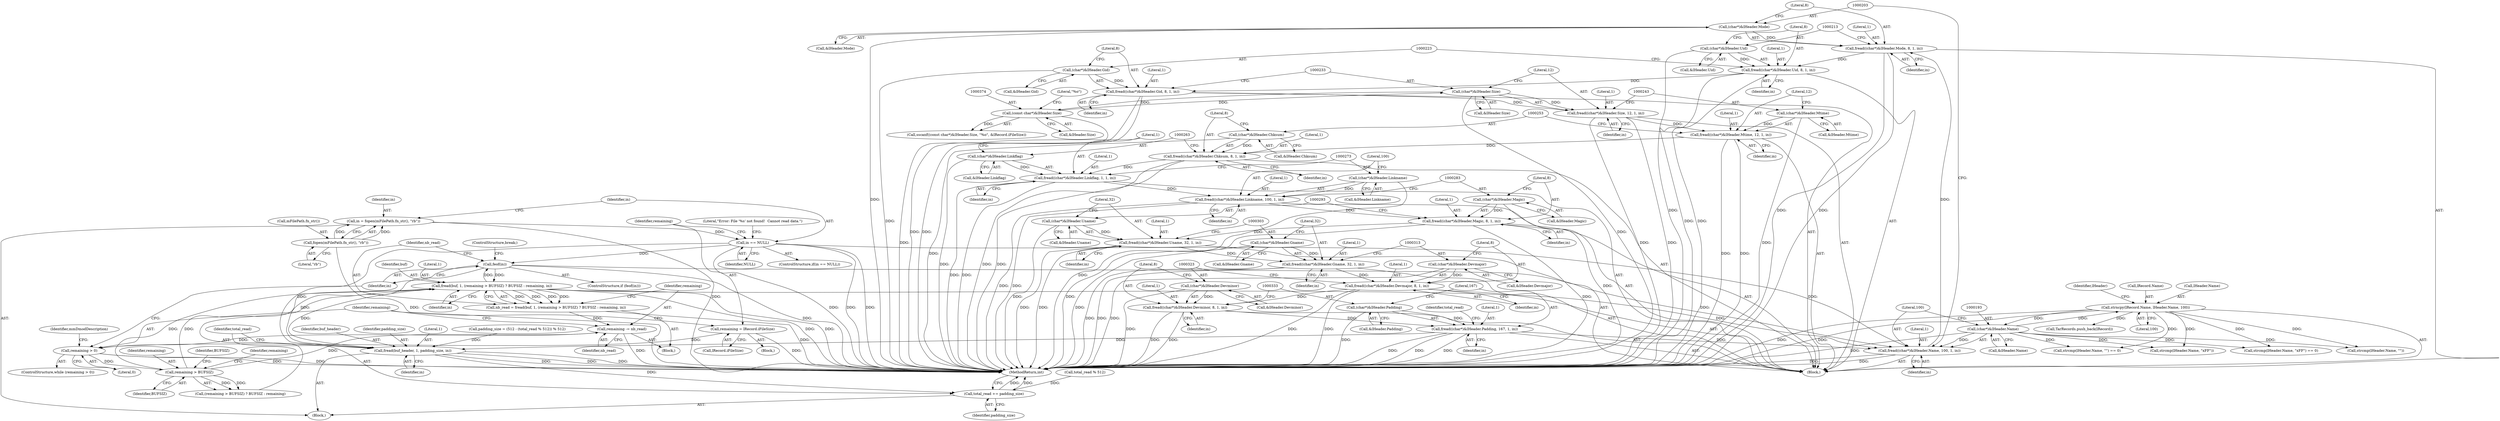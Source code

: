 digraph "0_savannah_40cc957f52e772f45125126439ba9333cf2d2998_0@API" {
"1000201" [label="(Call,fread((char*)&lHeader.Mode, 8, 1, in))"];
"1000202" [label="(Call,(char*)&lHeader.Mode)"];
"1000191" [label="(Call,fread((char*)&lHeader.Name, 100, 1, in))"];
"1000192" [label="(Call,(char*)&lHeader.Name)"];
"1000355" [label="(Call,strncpy(lRecord.Name, lHeader.Name, 100))"];
"1000150" [label="(Call,fread(buf, 1, (remaining > BUFSIZ) ? BUFSIZ : remaining, in))"];
"1000154" [label="(Call,remaining > BUFSIZ)"];
"1000139" [label="(Call,remaining > 0)"];
"1000132" [label="(Call,remaining = lRecord.iFileSize)"];
"1000160" [label="(Call,remaining -= nb_read)"];
"1000148" [label="(Call,nb_read = fread(buf, 1, (remaining > BUFSIZ) ? BUFSIZ : remaining, in))"];
"1000144" [label="(Call,feof(in))"];
"1000119" [label="(Call,in == NULL)"];
"1000113" [label="(Call,in = fopen(mFilePath.fn_str(), \"rb\"))"];
"1000115" [label="(Call,fopen(mFilePath.fn_str(), \"rb\"))"];
"1000331" [label="(Call,fread((char*)&lHeader.Padding, 167, 1, in))"];
"1000332" [label="(Call,(char*)&lHeader.Padding)"];
"1000321" [label="(Call,fread((char*)&lHeader.Devminor, 8, 1, in))"];
"1000322" [label="(Call,(char*)&lHeader.Devminor)"];
"1000311" [label="(Call,fread((char*)&lHeader.Devmajor, 8, 1, in))"];
"1000312" [label="(Call,(char*)&lHeader.Devmajor)"];
"1000301" [label="(Call,fread((char*)&lHeader.Gname, 32, 1, in))"];
"1000302" [label="(Call,(char*)&lHeader.Gname)"];
"1000291" [label="(Call,fread((char*)&lHeader.Uname, 32, 1, in))"];
"1000292" [label="(Call,(char*)&lHeader.Uname)"];
"1000281" [label="(Call,fread((char*)&lHeader.Magic, 8, 1, in))"];
"1000282" [label="(Call,(char*)&lHeader.Magic)"];
"1000271" [label="(Call,fread((char*)&lHeader.Linkname, 100, 1, in))"];
"1000272" [label="(Call,(char*)&lHeader.Linkname)"];
"1000261" [label="(Call,fread((char*)&lHeader.Linkflag, 1, 1, in))"];
"1000262" [label="(Call,(char*)&lHeader.Linkflag)"];
"1000251" [label="(Call,fread((char*)&lHeader.Chksum, 8, 1, in))"];
"1000252" [label="(Call,(char*)&lHeader.Chksum)"];
"1000241" [label="(Call,fread((char*)&lHeader.Mtime, 12, 1, in))"];
"1000242" [label="(Call,(char*)&lHeader.Mtime)"];
"1000231" [label="(Call,fread((char*)&lHeader.Size, 12, 1, in))"];
"1000232" [label="(Call,(char*)&lHeader.Size)"];
"1000373" [label="(Call,(const char*)&lHeader.Size)"];
"1000221" [label="(Call,fread((char*)&lHeader.Gid, 8, 1, in))"];
"1000222" [label="(Call,(char*)&lHeader.Gid)"];
"1000211" [label="(Call,fread((char*)&lHeader.Uid, 8, 1, in))"];
"1000212" [label="(Call,(char*)&lHeader.Uid)"];
"1000201" [label="(Call,fread((char*)&lHeader.Mode, 8, 1, in))"];
"1000456" [label="(Call,fread(buf_header, 1, padding_size, in))"];
"1000461" [label="(Call,total_read += padding_size)"];
"1000157" [label="(Identifier,BUFSIZ)"];
"1000298" [label="(Literal,32)"];
"1000362" [label="(Literal,100)"];
"1000221" [label="(Call,fread((char*)&lHeader.Gid, 8, 1, in))"];
"1000148" [label="(Call,nb_read = fread(buf, 1, (remaining > BUFSIZ) ? BUFSIZ : remaining, in))"];
"1000239" [label="(Literal,1)"];
"1000133" [label="(Identifier,remaining)"];
"1000165" [label="(Identifier,mmDmodDescription)"];
"1000340" [label="(Identifier,in)"];
"1000116" [label="(Call,mFilePath.fn_str())"];
"1000309" [label="(Literal,1)"];
"1000272" [label="(Call,(char*)&lHeader.Linkname)"];
"1000230" [label="(Identifier,in)"];
"1000322" [label="(Call,(char*)&lHeader.Devminor)"];
"1000209" [label="(Literal,1)"];
"1000339" [label="(Literal,1)"];
"1000320" [label="(Identifier,in)"];
"1000194" [label="(Call,&lHeader.Name)"];
"1000208" [label="(Literal,8)"];
"1000462" [label="(Identifier,total_read)"];
"1000150" [label="(Call,fread(buf, 1, (remaining > BUFSIZ) ? BUFSIZ : remaining, in))"];
"1000118" [label="(ControlStructure,if(in == NULL))"];
"1000459" [label="(Identifier,padding_size)"];
"1000139" [label="(Call,remaining > 0)"];
"1000218" [label="(Literal,8)"];
"1000162" [label="(Identifier,nb_read)"];
"1000138" [label="(ControlStructure,while (remaining > 0))"];
"1000456" [label="(Call,fread(buf_header, 1, padding_size, in))"];
"1000452" [label="(Call,total_read % 512)"];
"1000294" [label="(Call,&lHeader.Uname)"];
"1000321" [label="(Call,fread((char*)&lHeader.Devminor, 8, 1, in))"];
"1000284" [label="(Call,&lHeader.Magic)"];
"1000232" [label="(Call,(char*)&lHeader.Size)"];
"1000160" [label="(Call,remaining -= nb_read)"];
"1000390" [label="(Call,strcmp(lHeader.Name, \"\") == 0)"];
"1000461" [label="(Call,total_read += padding_size)"];
"1000338" [label="(Literal,167)"];
"1000260" [label="(Identifier,in)"];
"1000125" [label="(Literal,\"Error: File '%s' not found!  Cannot read data.\")"];
"1000104" [label="(Block,)"];
"1000204" [label="(Call,&lHeader.Mode)"];
"1000262" [label="(Call,(char*)&lHeader.Linkflag)"];
"1000161" [label="(Identifier,remaining)"];
"1000261" [label="(Call,fread((char*)&lHeader.Linkflag, 1, 1, in))"];
"1000191" [label="(Call,fread((char*)&lHeader.Name, 100, 1, in))"];
"1000212" [label="(Call,(char*)&lHeader.Uid)"];
"1000281" [label="(Call,fread((char*)&lHeader.Magic, 8, 1, in))"];
"1000365" [label="(Call,strcmp(lHeader.Name, \"\xFF\"))"];
"1000318" [label="(Literal,8)"];
"1000282" [label="(Call,(char*)&lHeader.Magic)"];
"1000156" [label="(Identifier,BUFSIZ)"];
"1000359" [label="(Call,lHeader.Name)"];
"1000375" [label="(Call,&lHeader.Size)"];
"1000334" [label="(Call,&lHeader.Padding)"];
"1000192" [label="(Call,(char*)&lHeader.Name)"];
"1000251" [label="(Call,fread((char*)&lHeader.Chksum, 8, 1, in))"];
"1000444" [label="(Call,TarRecords.push_back(lRecord))"];
"1000364" [label="(Call,strcmp(lHeader.Name, \"\xFF\") == 0)"];
"1000140" [label="(Identifier,remaining)"];
"1000158" [label="(Identifier,remaining)"];
"1000264" [label="(Call,&lHeader.Linkflag)"];
"1000141" [label="(Literal,0)"];
"1000379" [label="(Literal,\"%o\")"];
"1000460" [label="(Identifier,in)"];
"1000242" [label="(Call,(char*)&lHeader.Mtime)"];
"1000373" [label="(Call,(const char*)&lHeader.Size)"];
"1000202" [label="(Call,(char*)&lHeader.Mode)"];
"1000153" [label="(Call,(remaining > BUFSIZ) ? BUFSIZ : remaining)"];
"1000155" [label="(Identifier,remaining)"];
"1000149" [label="(Identifier,nb_read)"];
"1000249" [label="(Literal,1)"];
"1000210" [label="(Identifier,in)"];
"1000330" [label="(Identifier,in)"];
"1000154" [label="(Call,remaining > BUFSIZ)"];
"1000130" [label="(Block,)"];
"1000288" [label="(Literal,8)"];
"1000278" [label="(Literal,100)"];
"1000258" [label="(Literal,8)"];
"1000270" [label="(Identifier,in)"];
"1000201" [label="(Call,fread((char*)&lHeader.Mode, 8, 1, in))"];
"1000114" [label="(Identifier,in)"];
"1000134" [label="(Call,lRecord.iFileSize)"];
"1000143" [label="(ControlStructure,if (feof(in)))"];
"1000151" [label="(Identifier,buf)"];
"1000146" [label="(ControlStructure,break;)"];
"1000268" [label="(Literal,1)"];
"1000214" [label="(Call,&lHeader.Uid)"];
"1000228" [label="(Literal,8)"];
"1000113" [label="(Call,in = fopen(mFilePath.fn_str(), \"rb\"))"];
"1000219" [label="(Literal,1)"];
"1000117" [label="(Literal,\"rb\")"];
"1000312" [label="(Call,(char*)&lHeader.Devmajor)"];
"1000290" [label="(Identifier,in)"];
"1000332" [label="(Call,(char*)&lHeader.Padding)"];
"1000252" [label="(Call,(char*)&lHeader.Chksum)"];
"1000229" [label="(Literal,1)"];
"1000240" [label="(Identifier,in)"];
"1000311" [label="(Call,fread((char*)&lHeader.Devmajor, 8, 1, in))"];
"1000314" [label="(Call,&lHeader.Devmajor)"];
"1000391" [label="(Call,strcmp(lHeader.Name, \"\"))"];
"1000120" [label="(Identifier,in)"];
"1000248" [label="(Literal,12)"];
"1000115" [label="(Call,fopen(mFilePath.fn_str(), \"rb\"))"];
"1000142" [label="(Block,)"];
"1000198" [label="(Literal,100)"];
"1000231" [label="(Call,fread((char*)&lHeader.Size, 12, 1, in))"];
"1000159" [label="(Identifier,in)"];
"1000152" [label="(Literal,1)"];
"1000301" [label="(Call,fread((char*)&lHeader.Gname, 32, 1, in))"];
"1000302" [label="(Call,(char*)&lHeader.Gname)"];
"1000458" [label="(Literal,1)"];
"1000463" [label="(Identifier,padding_size)"];
"1000259" [label="(Literal,1)"];
"1000238" [label="(Literal,12)"];
"1000328" [label="(Literal,8)"];
"1000342" [label="(Identifier,total_read)"];
"1000372" [label="(Call,sscanf((const char*)&lHeader.Size, \"%o\", &lRecord.iFileSize))"];
"1000121" [label="(Identifier,NULL)"];
"1000119" [label="(Call,in == NULL)"];
"1000280" [label="(Identifier,in)"];
"1000447" [label="(Call,padding_size = (512 - (total_read % 512)) % 512)"];
"1000300" [label="(Identifier,in)"];
"1000299" [label="(Literal,1)"];
"1000211" [label="(Call,fread((char*)&lHeader.Uid, 8, 1, in))"];
"1000241" [label="(Call,fread((char*)&lHeader.Mtime, 12, 1, in))"];
"1000271" [label="(Call,fread((char*)&lHeader.Linkname, 100, 1, in))"];
"1000292" [label="(Call,(char*)&lHeader.Uname)"];
"1000329" [label="(Literal,1)"];
"1000279" [label="(Literal,1)"];
"1000224" [label="(Call,&lHeader.Gid)"];
"1000355" [label="(Call,strncpy(lRecord.Name, lHeader.Name, 100))"];
"1000274" [label="(Call,&lHeader.Linkname)"];
"1000367" [label="(Identifier,lHeader)"];
"1000304" [label="(Call,&lHeader.Gname)"];
"1000145" [label="(Identifier,in)"];
"1000178" [label="(Block,)"];
"1000132" [label="(Call,remaining = lRecord.iFileSize)"];
"1000199" [label="(Literal,1)"];
"1000289" [label="(Literal,1)"];
"1000356" [label="(Call,lRecord.Name)"];
"1000144" [label="(Call,feof(in))"];
"1000464" [label="(MethodReturn,int)"];
"1000234" [label="(Call,&lHeader.Size)"];
"1000200" [label="(Identifier,in)"];
"1000220" [label="(Identifier,in)"];
"1000310" [label="(Identifier,in)"];
"1000291" [label="(Call,fread((char*)&lHeader.Uname, 32, 1, in))"];
"1000331" [label="(Call,fread((char*)&lHeader.Padding, 167, 1, in))"];
"1000244" [label="(Call,&lHeader.Mtime)"];
"1000222" [label="(Call,(char*)&lHeader.Gid)"];
"1000250" [label="(Identifier,in)"];
"1000269" [label="(Literal,1)"];
"1000319" [label="(Literal,1)"];
"1000254" [label="(Call,&lHeader.Chksum)"];
"1000324" [label="(Call,&lHeader.Devminor)"];
"1000308" [label="(Literal,32)"];
"1000457" [label="(Identifier,buf_header)"];
"1000201" -> "1000178"  [label="AST: "];
"1000201" -> "1000210"  [label="CFG: "];
"1000202" -> "1000201"  [label="AST: "];
"1000208" -> "1000201"  [label="AST: "];
"1000209" -> "1000201"  [label="AST: "];
"1000210" -> "1000201"  [label="AST: "];
"1000213" -> "1000201"  [label="CFG: "];
"1000201" -> "1000464"  [label="DDG: "];
"1000201" -> "1000464"  [label="DDG: "];
"1000202" -> "1000201"  [label="DDG: "];
"1000191" -> "1000201"  [label="DDG: "];
"1000201" -> "1000211"  [label="DDG: "];
"1000202" -> "1000204"  [label="CFG: "];
"1000203" -> "1000202"  [label="AST: "];
"1000204" -> "1000202"  [label="AST: "];
"1000208" -> "1000202"  [label="CFG: "];
"1000202" -> "1000464"  [label="DDG: "];
"1000191" -> "1000178"  [label="AST: "];
"1000191" -> "1000200"  [label="CFG: "];
"1000192" -> "1000191"  [label="AST: "];
"1000198" -> "1000191"  [label="AST: "];
"1000199" -> "1000191"  [label="AST: "];
"1000200" -> "1000191"  [label="AST: "];
"1000203" -> "1000191"  [label="CFG: "];
"1000191" -> "1000464"  [label="DDG: "];
"1000191" -> "1000464"  [label="DDG: "];
"1000192" -> "1000191"  [label="DDG: "];
"1000150" -> "1000191"  [label="DDG: "];
"1000144" -> "1000191"  [label="DDG: "];
"1000331" -> "1000191"  [label="DDG: "];
"1000119" -> "1000191"  [label="DDG: "];
"1000192" -> "1000194"  [label="CFG: "];
"1000193" -> "1000192"  [label="AST: "];
"1000194" -> "1000192"  [label="AST: "];
"1000198" -> "1000192"  [label="CFG: "];
"1000192" -> "1000464"  [label="DDG: "];
"1000355" -> "1000192"  [label="DDG: "];
"1000192" -> "1000355"  [label="DDG: "];
"1000192" -> "1000364"  [label="DDG: "];
"1000192" -> "1000365"  [label="DDG: "];
"1000192" -> "1000390"  [label="DDG: "];
"1000192" -> "1000391"  [label="DDG: "];
"1000355" -> "1000178"  [label="AST: "];
"1000355" -> "1000362"  [label="CFG: "];
"1000356" -> "1000355"  [label="AST: "];
"1000359" -> "1000355"  [label="AST: "];
"1000362" -> "1000355"  [label="AST: "];
"1000367" -> "1000355"  [label="CFG: "];
"1000355" -> "1000464"  [label="DDG: "];
"1000355" -> "1000464"  [label="DDG: "];
"1000355" -> "1000364"  [label="DDG: "];
"1000355" -> "1000365"  [label="DDG: "];
"1000355" -> "1000390"  [label="DDG: "];
"1000355" -> "1000391"  [label="DDG: "];
"1000355" -> "1000444"  [label="DDG: "];
"1000150" -> "1000148"  [label="AST: "];
"1000150" -> "1000159"  [label="CFG: "];
"1000151" -> "1000150"  [label="AST: "];
"1000152" -> "1000150"  [label="AST: "];
"1000153" -> "1000150"  [label="AST: "];
"1000159" -> "1000150"  [label="AST: "];
"1000148" -> "1000150"  [label="CFG: "];
"1000150" -> "1000464"  [label="DDG: "];
"1000150" -> "1000464"  [label="DDG: "];
"1000150" -> "1000144"  [label="DDG: "];
"1000150" -> "1000148"  [label="DDG: "];
"1000150" -> "1000148"  [label="DDG: "];
"1000150" -> "1000148"  [label="DDG: "];
"1000150" -> "1000148"  [label="DDG: "];
"1000154" -> "1000150"  [label="DDG: "];
"1000154" -> "1000150"  [label="DDG: "];
"1000144" -> "1000150"  [label="DDG: "];
"1000150" -> "1000456"  [label="DDG: "];
"1000154" -> "1000153"  [label="AST: "];
"1000154" -> "1000156"  [label="CFG: "];
"1000155" -> "1000154"  [label="AST: "];
"1000156" -> "1000154"  [label="AST: "];
"1000157" -> "1000154"  [label="CFG: "];
"1000158" -> "1000154"  [label="CFG: "];
"1000139" -> "1000154"  [label="DDG: "];
"1000154" -> "1000153"  [label="DDG: "];
"1000154" -> "1000153"  [label="DDG: "];
"1000154" -> "1000160"  [label="DDG: "];
"1000139" -> "1000138"  [label="AST: "];
"1000139" -> "1000141"  [label="CFG: "];
"1000140" -> "1000139"  [label="AST: "];
"1000141" -> "1000139"  [label="AST: "];
"1000145" -> "1000139"  [label="CFG: "];
"1000165" -> "1000139"  [label="CFG: "];
"1000139" -> "1000464"  [label="DDG: "];
"1000139" -> "1000464"  [label="DDG: "];
"1000132" -> "1000139"  [label="DDG: "];
"1000160" -> "1000139"  [label="DDG: "];
"1000132" -> "1000130"  [label="AST: "];
"1000132" -> "1000134"  [label="CFG: "];
"1000133" -> "1000132"  [label="AST: "];
"1000134" -> "1000132"  [label="AST: "];
"1000140" -> "1000132"  [label="CFG: "];
"1000132" -> "1000464"  [label="DDG: "];
"1000160" -> "1000142"  [label="AST: "];
"1000160" -> "1000162"  [label="CFG: "];
"1000161" -> "1000160"  [label="AST: "];
"1000162" -> "1000160"  [label="AST: "];
"1000140" -> "1000160"  [label="CFG: "];
"1000160" -> "1000464"  [label="DDG: "];
"1000148" -> "1000160"  [label="DDG: "];
"1000148" -> "1000142"  [label="AST: "];
"1000149" -> "1000148"  [label="AST: "];
"1000161" -> "1000148"  [label="CFG: "];
"1000148" -> "1000464"  [label="DDG: "];
"1000144" -> "1000143"  [label="AST: "];
"1000144" -> "1000145"  [label="CFG: "];
"1000145" -> "1000144"  [label="AST: "];
"1000146" -> "1000144"  [label="CFG: "];
"1000149" -> "1000144"  [label="CFG: "];
"1000144" -> "1000464"  [label="DDG: "];
"1000119" -> "1000144"  [label="DDG: "];
"1000144" -> "1000456"  [label="DDG: "];
"1000119" -> "1000118"  [label="AST: "];
"1000119" -> "1000121"  [label="CFG: "];
"1000120" -> "1000119"  [label="AST: "];
"1000121" -> "1000119"  [label="AST: "];
"1000125" -> "1000119"  [label="CFG: "];
"1000133" -> "1000119"  [label="CFG: "];
"1000119" -> "1000464"  [label="DDG: "];
"1000119" -> "1000464"  [label="DDG: "];
"1000119" -> "1000464"  [label="DDG: "];
"1000113" -> "1000119"  [label="DDG: "];
"1000119" -> "1000456"  [label="DDG: "];
"1000113" -> "1000104"  [label="AST: "];
"1000113" -> "1000115"  [label="CFG: "];
"1000114" -> "1000113"  [label="AST: "];
"1000115" -> "1000113"  [label="AST: "];
"1000120" -> "1000113"  [label="CFG: "];
"1000113" -> "1000464"  [label="DDG: "];
"1000115" -> "1000113"  [label="DDG: "];
"1000115" -> "1000113"  [label="DDG: "];
"1000115" -> "1000117"  [label="CFG: "];
"1000116" -> "1000115"  [label="AST: "];
"1000117" -> "1000115"  [label="AST: "];
"1000115" -> "1000464"  [label="DDG: "];
"1000331" -> "1000178"  [label="AST: "];
"1000331" -> "1000340"  [label="CFG: "];
"1000332" -> "1000331"  [label="AST: "];
"1000338" -> "1000331"  [label="AST: "];
"1000339" -> "1000331"  [label="AST: "];
"1000340" -> "1000331"  [label="AST: "];
"1000342" -> "1000331"  [label="CFG: "];
"1000331" -> "1000464"  [label="DDG: "];
"1000331" -> "1000464"  [label="DDG: "];
"1000331" -> "1000464"  [label="DDG: "];
"1000332" -> "1000331"  [label="DDG: "];
"1000321" -> "1000331"  [label="DDG: "];
"1000331" -> "1000456"  [label="DDG: "];
"1000332" -> "1000334"  [label="CFG: "];
"1000333" -> "1000332"  [label="AST: "];
"1000334" -> "1000332"  [label="AST: "];
"1000338" -> "1000332"  [label="CFG: "];
"1000332" -> "1000464"  [label="DDG: "];
"1000321" -> "1000178"  [label="AST: "];
"1000321" -> "1000330"  [label="CFG: "];
"1000322" -> "1000321"  [label="AST: "];
"1000328" -> "1000321"  [label="AST: "];
"1000329" -> "1000321"  [label="AST: "];
"1000330" -> "1000321"  [label="AST: "];
"1000333" -> "1000321"  [label="CFG: "];
"1000321" -> "1000464"  [label="DDG: "];
"1000321" -> "1000464"  [label="DDG: "];
"1000322" -> "1000321"  [label="DDG: "];
"1000311" -> "1000321"  [label="DDG: "];
"1000322" -> "1000324"  [label="CFG: "];
"1000323" -> "1000322"  [label="AST: "];
"1000324" -> "1000322"  [label="AST: "];
"1000328" -> "1000322"  [label="CFG: "];
"1000322" -> "1000464"  [label="DDG: "];
"1000311" -> "1000178"  [label="AST: "];
"1000311" -> "1000320"  [label="CFG: "];
"1000312" -> "1000311"  [label="AST: "];
"1000318" -> "1000311"  [label="AST: "];
"1000319" -> "1000311"  [label="AST: "];
"1000320" -> "1000311"  [label="AST: "];
"1000323" -> "1000311"  [label="CFG: "];
"1000311" -> "1000464"  [label="DDG: "];
"1000311" -> "1000464"  [label="DDG: "];
"1000312" -> "1000311"  [label="DDG: "];
"1000301" -> "1000311"  [label="DDG: "];
"1000312" -> "1000314"  [label="CFG: "];
"1000313" -> "1000312"  [label="AST: "];
"1000314" -> "1000312"  [label="AST: "];
"1000318" -> "1000312"  [label="CFG: "];
"1000312" -> "1000464"  [label="DDG: "];
"1000301" -> "1000178"  [label="AST: "];
"1000301" -> "1000310"  [label="CFG: "];
"1000302" -> "1000301"  [label="AST: "];
"1000308" -> "1000301"  [label="AST: "];
"1000309" -> "1000301"  [label="AST: "];
"1000310" -> "1000301"  [label="AST: "];
"1000313" -> "1000301"  [label="CFG: "];
"1000301" -> "1000464"  [label="DDG: "];
"1000301" -> "1000464"  [label="DDG: "];
"1000302" -> "1000301"  [label="DDG: "];
"1000291" -> "1000301"  [label="DDG: "];
"1000302" -> "1000304"  [label="CFG: "];
"1000303" -> "1000302"  [label="AST: "];
"1000304" -> "1000302"  [label="AST: "];
"1000308" -> "1000302"  [label="CFG: "];
"1000302" -> "1000464"  [label="DDG: "];
"1000291" -> "1000178"  [label="AST: "];
"1000291" -> "1000300"  [label="CFG: "];
"1000292" -> "1000291"  [label="AST: "];
"1000298" -> "1000291"  [label="AST: "];
"1000299" -> "1000291"  [label="AST: "];
"1000300" -> "1000291"  [label="AST: "];
"1000303" -> "1000291"  [label="CFG: "];
"1000291" -> "1000464"  [label="DDG: "];
"1000291" -> "1000464"  [label="DDG: "];
"1000292" -> "1000291"  [label="DDG: "];
"1000281" -> "1000291"  [label="DDG: "];
"1000292" -> "1000294"  [label="CFG: "];
"1000293" -> "1000292"  [label="AST: "];
"1000294" -> "1000292"  [label="AST: "];
"1000298" -> "1000292"  [label="CFG: "];
"1000292" -> "1000464"  [label="DDG: "];
"1000281" -> "1000178"  [label="AST: "];
"1000281" -> "1000290"  [label="CFG: "];
"1000282" -> "1000281"  [label="AST: "];
"1000288" -> "1000281"  [label="AST: "];
"1000289" -> "1000281"  [label="AST: "];
"1000290" -> "1000281"  [label="AST: "];
"1000293" -> "1000281"  [label="CFG: "];
"1000281" -> "1000464"  [label="DDG: "];
"1000281" -> "1000464"  [label="DDG: "];
"1000282" -> "1000281"  [label="DDG: "];
"1000271" -> "1000281"  [label="DDG: "];
"1000282" -> "1000284"  [label="CFG: "];
"1000283" -> "1000282"  [label="AST: "];
"1000284" -> "1000282"  [label="AST: "];
"1000288" -> "1000282"  [label="CFG: "];
"1000282" -> "1000464"  [label="DDG: "];
"1000271" -> "1000178"  [label="AST: "];
"1000271" -> "1000280"  [label="CFG: "];
"1000272" -> "1000271"  [label="AST: "];
"1000278" -> "1000271"  [label="AST: "];
"1000279" -> "1000271"  [label="AST: "];
"1000280" -> "1000271"  [label="AST: "];
"1000283" -> "1000271"  [label="CFG: "];
"1000271" -> "1000464"  [label="DDG: "];
"1000271" -> "1000464"  [label="DDG: "];
"1000272" -> "1000271"  [label="DDG: "];
"1000261" -> "1000271"  [label="DDG: "];
"1000272" -> "1000274"  [label="CFG: "];
"1000273" -> "1000272"  [label="AST: "];
"1000274" -> "1000272"  [label="AST: "];
"1000278" -> "1000272"  [label="CFG: "];
"1000272" -> "1000464"  [label="DDG: "];
"1000261" -> "1000178"  [label="AST: "];
"1000261" -> "1000270"  [label="CFG: "];
"1000262" -> "1000261"  [label="AST: "];
"1000268" -> "1000261"  [label="AST: "];
"1000269" -> "1000261"  [label="AST: "];
"1000270" -> "1000261"  [label="AST: "];
"1000273" -> "1000261"  [label="CFG: "];
"1000261" -> "1000464"  [label="DDG: "];
"1000261" -> "1000464"  [label="DDG: "];
"1000262" -> "1000261"  [label="DDG: "];
"1000251" -> "1000261"  [label="DDG: "];
"1000262" -> "1000264"  [label="CFG: "];
"1000263" -> "1000262"  [label="AST: "];
"1000264" -> "1000262"  [label="AST: "];
"1000268" -> "1000262"  [label="CFG: "];
"1000262" -> "1000464"  [label="DDG: "];
"1000251" -> "1000178"  [label="AST: "];
"1000251" -> "1000260"  [label="CFG: "];
"1000252" -> "1000251"  [label="AST: "];
"1000258" -> "1000251"  [label="AST: "];
"1000259" -> "1000251"  [label="AST: "];
"1000260" -> "1000251"  [label="AST: "];
"1000263" -> "1000251"  [label="CFG: "];
"1000251" -> "1000464"  [label="DDG: "];
"1000251" -> "1000464"  [label="DDG: "];
"1000252" -> "1000251"  [label="DDG: "];
"1000241" -> "1000251"  [label="DDG: "];
"1000252" -> "1000254"  [label="CFG: "];
"1000253" -> "1000252"  [label="AST: "];
"1000254" -> "1000252"  [label="AST: "];
"1000258" -> "1000252"  [label="CFG: "];
"1000252" -> "1000464"  [label="DDG: "];
"1000241" -> "1000178"  [label="AST: "];
"1000241" -> "1000250"  [label="CFG: "];
"1000242" -> "1000241"  [label="AST: "];
"1000248" -> "1000241"  [label="AST: "];
"1000249" -> "1000241"  [label="AST: "];
"1000250" -> "1000241"  [label="AST: "];
"1000253" -> "1000241"  [label="CFG: "];
"1000241" -> "1000464"  [label="DDG: "];
"1000241" -> "1000464"  [label="DDG: "];
"1000242" -> "1000241"  [label="DDG: "];
"1000231" -> "1000241"  [label="DDG: "];
"1000242" -> "1000244"  [label="CFG: "];
"1000243" -> "1000242"  [label="AST: "];
"1000244" -> "1000242"  [label="AST: "];
"1000248" -> "1000242"  [label="CFG: "];
"1000242" -> "1000464"  [label="DDG: "];
"1000231" -> "1000178"  [label="AST: "];
"1000231" -> "1000240"  [label="CFG: "];
"1000232" -> "1000231"  [label="AST: "];
"1000238" -> "1000231"  [label="AST: "];
"1000239" -> "1000231"  [label="AST: "];
"1000240" -> "1000231"  [label="AST: "];
"1000243" -> "1000231"  [label="CFG: "];
"1000231" -> "1000464"  [label="DDG: "];
"1000231" -> "1000464"  [label="DDG: "];
"1000232" -> "1000231"  [label="DDG: "];
"1000221" -> "1000231"  [label="DDG: "];
"1000232" -> "1000234"  [label="CFG: "];
"1000233" -> "1000232"  [label="AST: "];
"1000234" -> "1000232"  [label="AST: "];
"1000238" -> "1000232"  [label="CFG: "];
"1000232" -> "1000464"  [label="DDG: "];
"1000373" -> "1000232"  [label="DDG: "];
"1000232" -> "1000373"  [label="DDG: "];
"1000373" -> "1000372"  [label="AST: "];
"1000373" -> "1000375"  [label="CFG: "];
"1000374" -> "1000373"  [label="AST: "];
"1000375" -> "1000373"  [label="AST: "];
"1000379" -> "1000373"  [label="CFG: "];
"1000373" -> "1000464"  [label="DDG: "];
"1000373" -> "1000372"  [label="DDG: "];
"1000221" -> "1000178"  [label="AST: "];
"1000221" -> "1000230"  [label="CFG: "];
"1000222" -> "1000221"  [label="AST: "];
"1000228" -> "1000221"  [label="AST: "];
"1000229" -> "1000221"  [label="AST: "];
"1000230" -> "1000221"  [label="AST: "];
"1000233" -> "1000221"  [label="CFG: "];
"1000221" -> "1000464"  [label="DDG: "];
"1000221" -> "1000464"  [label="DDG: "];
"1000222" -> "1000221"  [label="DDG: "];
"1000211" -> "1000221"  [label="DDG: "];
"1000222" -> "1000224"  [label="CFG: "];
"1000223" -> "1000222"  [label="AST: "];
"1000224" -> "1000222"  [label="AST: "];
"1000228" -> "1000222"  [label="CFG: "];
"1000222" -> "1000464"  [label="DDG: "];
"1000211" -> "1000178"  [label="AST: "];
"1000211" -> "1000220"  [label="CFG: "];
"1000212" -> "1000211"  [label="AST: "];
"1000218" -> "1000211"  [label="AST: "];
"1000219" -> "1000211"  [label="AST: "];
"1000220" -> "1000211"  [label="AST: "];
"1000223" -> "1000211"  [label="CFG: "];
"1000211" -> "1000464"  [label="DDG: "];
"1000211" -> "1000464"  [label="DDG: "];
"1000212" -> "1000211"  [label="DDG: "];
"1000212" -> "1000214"  [label="CFG: "];
"1000213" -> "1000212"  [label="AST: "];
"1000214" -> "1000212"  [label="AST: "];
"1000218" -> "1000212"  [label="CFG: "];
"1000212" -> "1000464"  [label="DDG: "];
"1000456" -> "1000104"  [label="AST: "];
"1000456" -> "1000460"  [label="CFG: "];
"1000457" -> "1000456"  [label="AST: "];
"1000458" -> "1000456"  [label="AST: "];
"1000459" -> "1000456"  [label="AST: "];
"1000460" -> "1000456"  [label="AST: "];
"1000462" -> "1000456"  [label="CFG: "];
"1000456" -> "1000464"  [label="DDG: "];
"1000456" -> "1000464"  [label="DDG: "];
"1000456" -> "1000464"  [label="DDG: "];
"1000447" -> "1000456"  [label="DDG: "];
"1000456" -> "1000461"  [label="DDG: "];
"1000461" -> "1000104"  [label="AST: "];
"1000461" -> "1000463"  [label="CFG: "];
"1000462" -> "1000461"  [label="AST: "];
"1000463" -> "1000461"  [label="AST: "];
"1000464" -> "1000461"  [label="CFG: "];
"1000461" -> "1000464"  [label="DDG: "];
"1000461" -> "1000464"  [label="DDG: "];
"1000452" -> "1000461"  [label="DDG: "];
}
